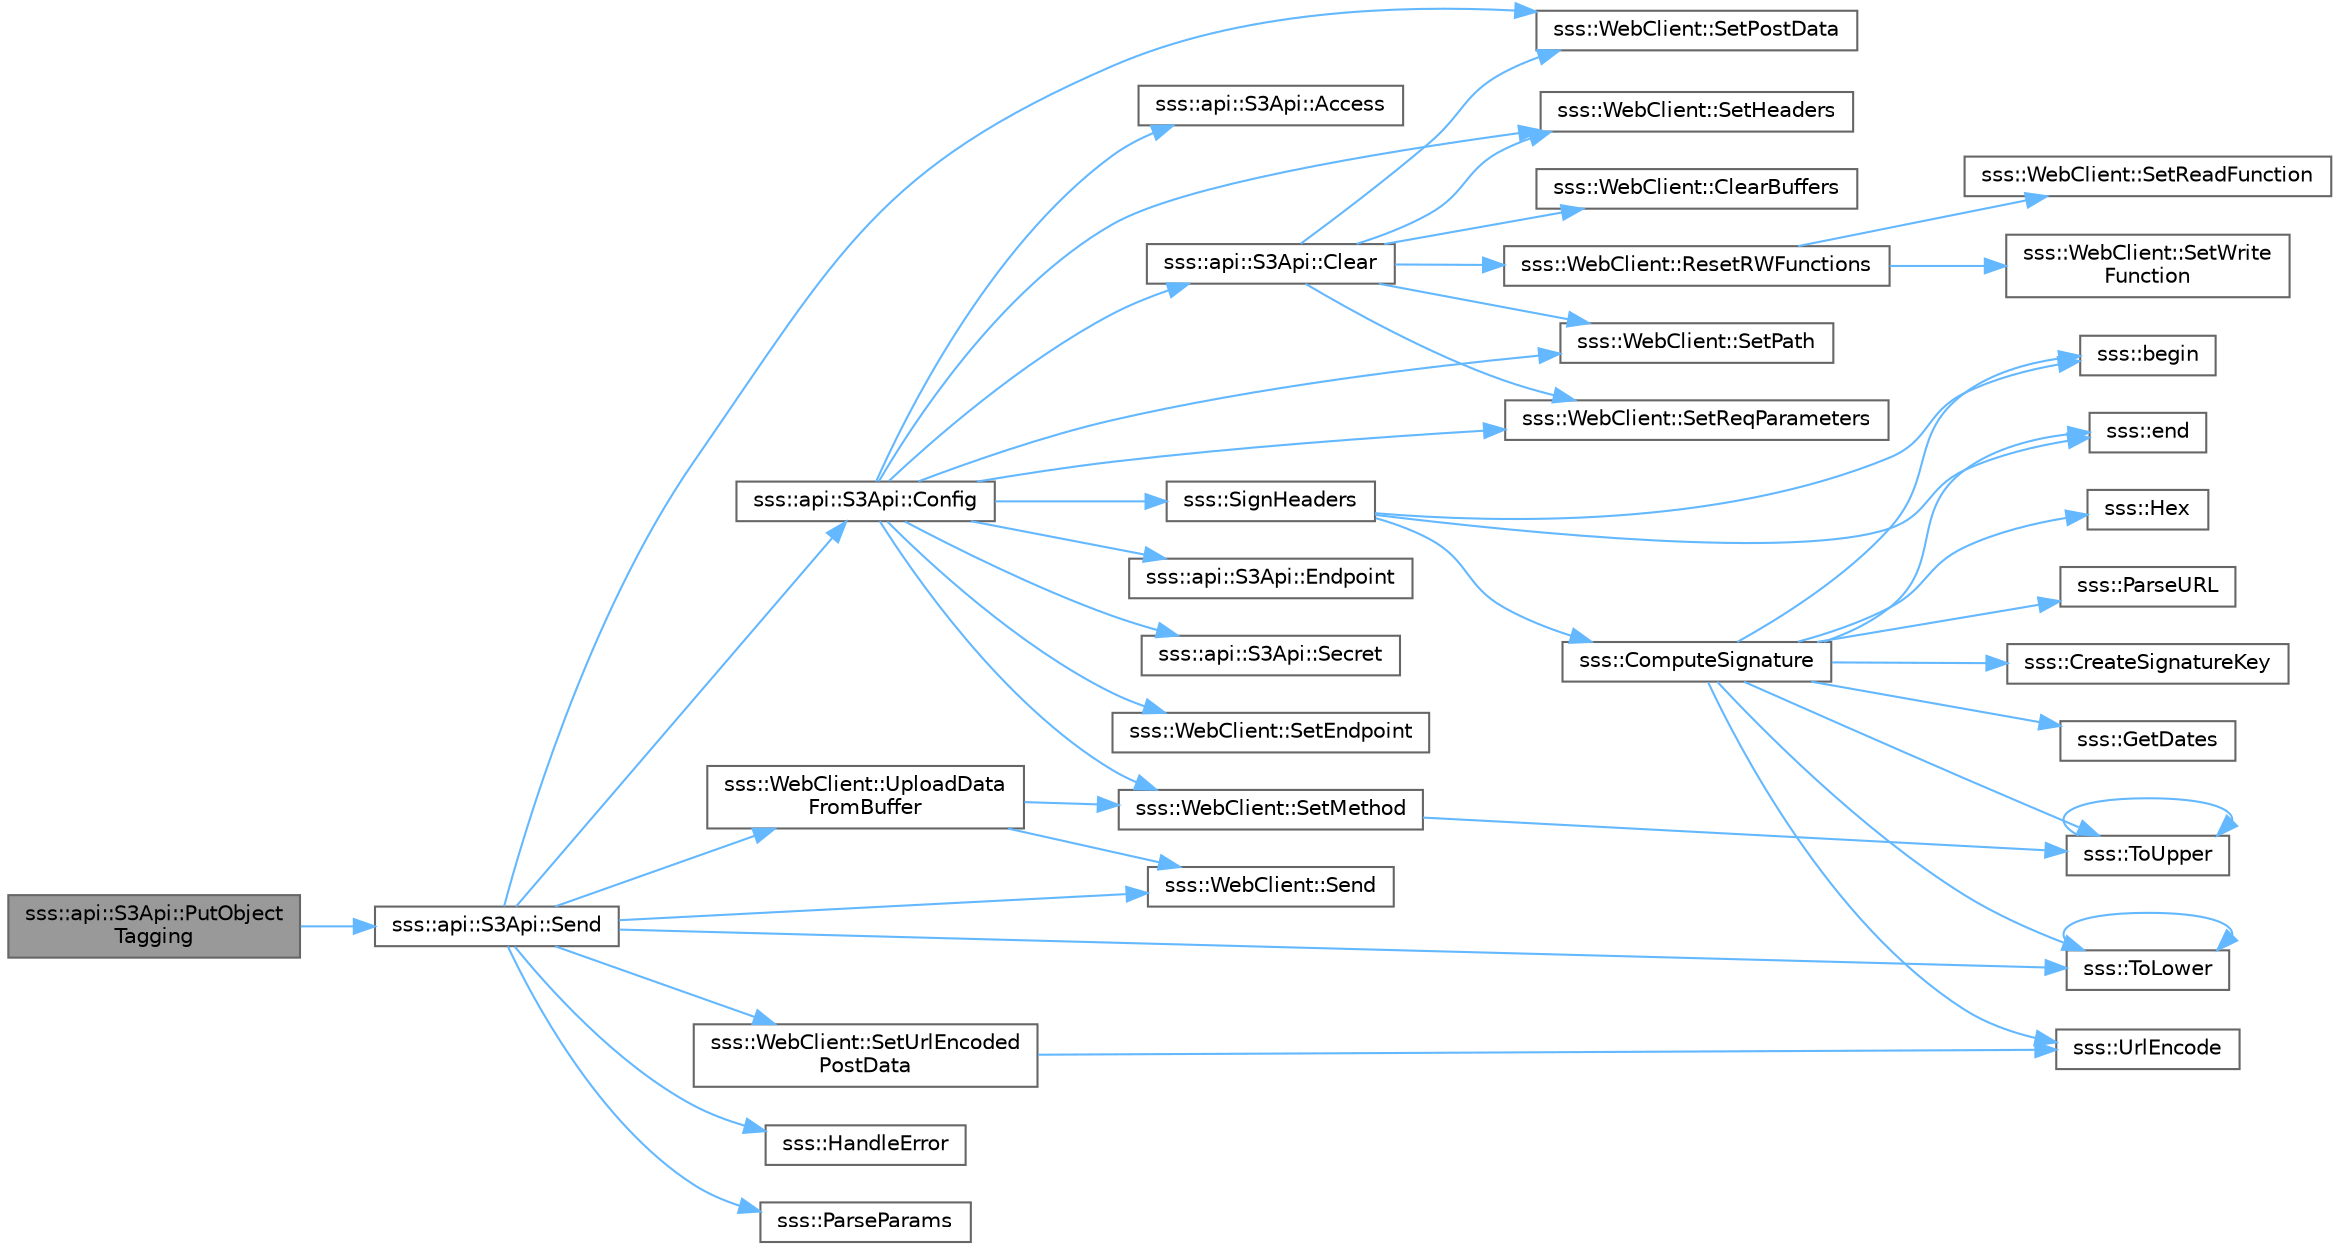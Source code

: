 digraph "sss::api::S3Api::PutObjectTagging"
{
 // INTERACTIVE_SVG=YES
 // LATEX_PDF_SIZE
  bgcolor="transparent";
  edge [fontname=Helvetica,fontsize=10,labelfontname=Helvetica,labelfontsize=10];
  node [fontname=Helvetica,fontsize=10,shape=box,height=0.2,width=0.4];
  rankdir="LR";
  Node1 [id="Node000001",label="sss::api::S3Api::PutObject\lTagging",height=0.2,width=0.4,color="gray40", fillcolor="grey60", style="filled", fontcolor="black",tooltip="Set object tags."];
  Node1 -> Node2 [id="edge1_Node000001_Node000002",color="steelblue1",style="solid",tooltip=" "];
  Node2 [id="Node000002",label="sss::api::S3Api::Send",height=0.2,width=0.4,color="grey40", fillcolor="white", style="filled",URL="$classsss_1_1api_1_1S3Api.html#ad09581bf28c4bbbcbb71b329959ec1ae",tooltip="Send request."];
  Node2 -> Node3 [id="edge2_Node000002_Node000003",color="steelblue1",style="solid",tooltip=" "];
  Node3 [id="Node000003",label="sss::api::S3Api::Config",height=0.2,width=0.4,color="grey40", fillcolor="white", style="filled",URL="$classsss_1_1api_1_1S3Api.html#a840772746fbb0a79c161037da7b24a31",tooltip="Configure instance."];
  Node3 -> Node4 [id="edge3_Node000003_Node000004",color="steelblue1",style="solid",tooltip=" "];
  Node4 [id="Node000004",label="sss::api::S3Api::Access",height=0.2,width=0.4,color="grey40", fillcolor="white", style="filled",URL="$classsss_1_1api_1_1S3Api.html#aea9741d60e74775ccd4de1c2c58f64fa",tooltip=" "];
  Node3 -> Node5 [id="edge4_Node000003_Node000005",color="steelblue1",style="solid",tooltip=" "];
  Node5 [id="Node000005",label="sss::api::S3Api::Clear",height=0.2,width=0.4,color="grey40", fillcolor="white", style="filled",URL="$classsss_1_1api_1_1S3Api.html#a3718745d3b940462ae9f3b78f773b3a6",tooltip="Clear data and reset read and write functions."];
  Node5 -> Node6 [id="edge5_Node000005_Node000006",color="steelblue1",style="solid",tooltip=" "];
  Node6 [id="Node000006",label="sss::WebClient::ClearBuffers",height=0.2,width=0.4,color="grey40", fillcolor="white", style="filled",URL="$classsss_1_1WebClient.html#a381f5715b7a2f19a0d4414d278874bae",tooltip="Clear internal buffers."];
  Node5 -> Node7 [id="edge6_Node000005_Node000007",color="steelblue1",style="solid",tooltip=" "];
  Node7 [id="Node000007",label="sss::WebClient::ResetRWFunctions",height=0.2,width=0.4,color="grey40", fillcolor="white", style="filled",URL="$classsss_1_1WebClient.html#a96837f149bb473853a6523d096a25c56",tooltip="Reset read/write functions to default."];
  Node7 -> Node8 [id="edge7_Node000007_Node000008",color="steelblue1",style="solid",tooltip=" "];
  Node8 [id="Node000008",label="sss::WebClient::SetReadFunction",height=0.2,width=0.4,color="grey40", fillcolor="white", style="filled",URL="$classsss_1_1WebClient.html#a88dbcc61562e84aa9ebf1eabf887ac28",tooltip=" "];
  Node7 -> Node9 [id="edge8_Node000007_Node000009",color="steelblue1",style="solid",tooltip=" "];
  Node9 [id="Node000009",label="sss::WebClient::SetWrite\lFunction",height=0.2,width=0.4,color="grey40", fillcolor="white", style="filled",URL="$classsss_1_1WebClient.html#a002876073b3869a9b9a9d709d14f1d7e",tooltip=" "];
  Node5 -> Node10 [id="edge9_Node000005_Node000010",color="steelblue1",style="solid",tooltip=" "];
  Node10 [id="Node000010",label="sss::WebClient::SetHeaders",height=0.2,width=0.4,color="grey40", fillcolor="white", style="filled",URL="$classsss_1_1WebClient.html#a75890c14fbe4a4bbac61718a4f3c064d",tooltip=" "];
  Node5 -> Node11 [id="edge10_Node000005_Node000011",color="steelblue1",style="solid",tooltip=" "];
  Node11 [id="Node000011",label="sss::WebClient::SetPath",height=0.2,width=0.4,color="grey40", fillcolor="white", style="filled",URL="$classsss_1_1WebClient.html#a12b5db6b8c667024557ab58059d39994",tooltip=" "];
  Node5 -> Node12 [id="edge11_Node000005_Node000012",color="steelblue1",style="solid",tooltip=" "];
  Node12 [id="Node000012",label="sss::WebClient::SetPostData",height=0.2,width=0.4,color="grey40", fillcolor="white", style="filled",URL="$classsss_1_1WebClient.html#a51ce0ecf6487b6a43072643fe4f4cb4e",tooltip=" "];
  Node5 -> Node13 [id="edge12_Node000005_Node000013",color="steelblue1",style="solid",tooltip=" "];
  Node13 [id="Node000013",label="sss::WebClient::SetReqParameters",height=0.2,width=0.4,color="grey40", fillcolor="white", style="filled",URL="$classsss_1_1WebClient.html#a9bf978d95b79728f6d60fc2bdb4fe546",tooltip=" "];
  Node3 -> Node14 [id="edge13_Node000003_Node000014",color="steelblue1",style="solid",tooltip=" "];
  Node14 [id="Node000014",label="sss::api::S3Api::Endpoint",height=0.2,width=0.4,color="grey40", fillcolor="white", style="filled",URL="$classsss_1_1api_1_1S3Api.html#a25a999d87c121627166fc0a896f536c7",tooltip=" "];
  Node3 -> Node15 [id="edge14_Node000003_Node000015",color="steelblue1",style="solid",tooltip=" "];
  Node15 [id="Node000015",label="sss::api::S3Api::Secret",height=0.2,width=0.4,color="grey40", fillcolor="white", style="filled",URL="$classsss_1_1api_1_1S3Api.html#a6f518c16679e99f119966b36ac28463f",tooltip=" "];
  Node3 -> Node16 [id="edge15_Node000003_Node000016",color="steelblue1",style="solid",tooltip=" "];
  Node16 [id="Node000016",label="sss::WebClient::SetEndpoint",height=0.2,width=0.4,color="grey40", fillcolor="white", style="filled",URL="$classsss_1_1WebClient.html#afc3b7a92568fbb1ea447918920ca266e",tooltip="Set endpoint: <proto>://<server>:<port>"];
  Node3 -> Node10 [id="edge16_Node000003_Node000010",color="steelblue1",style="solid",tooltip=" "];
  Node3 -> Node17 [id="edge17_Node000003_Node000017",color="steelblue1",style="solid",tooltip=" "];
  Node17 [id="Node000017",label="sss::WebClient::SetMethod",height=0.2,width=0.4,color="grey40", fillcolor="white", style="filled",URL="$classsss_1_1WebClient.html#af6233ffd7b294e1e7e606e838dd44e9e",tooltip=" "];
  Node17 -> Node18 [id="edge18_Node000017_Node000018",color="steelblue1",style="solid",tooltip=" "];
  Node18 [id="Node000018",label="sss::ToUpper",height=0.2,width=0.4,color="grey40", fillcolor="white", style="filled",URL="$lib_2include_2utility_8h.html#ae153c064d6f1beda845702f67605b20e",tooltip=" "];
  Node18 -> Node18 [id="edge19_Node000018_Node000018",color="steelblue1",style="solid",tooltip=" "];
  Node3 -> Node11 [id="edge20_Node000003_Node000011",color="steelblue1",style="solid",tooltip=" "];
  Node3 -> Node13 [id="edge21_Node000003_Node000013",color="steelblue1",style="solid",tooltip=" "];
  Node3 -> Node19 [id="edge22_Node000003_Node000019",color="steelblue1",style="solid",tooltip=" "];
  Node19 [id="Node000019",label="sss::SignHeaders",height=0.2,width=0.4,color="grey40", fillcolor="white", style="filled",URL="$group__Sign.html#ga3ae8e18ef70752b7369fca66c40c526b",tooltip="Sign headers."];
  Node19 -> Node20 [id="edge23_Node000019_Node000020",color="steelblue1",style="solid",tooltip=" "];
  Node20 [id="Node000020",label="sss::begin",height=0.2,width=0.4,color="grey40", fillcolor="white", style="filled",URL="$group__Ranges.html#ga0aa7f3b15d2ebf9b597a1b5ba38ae8ac",tooltip="return iterator at start position"];
  Node19 -> Node21 [id="edge24_Node000019_Node000021",color="steelblue1",style="solid",tooltip=" "];
  Node21 [id="Node000021",label="sss::ComputeSignature",height=0.2,width=0.4,color="grey40", fillcolor="white", style="filled",URL="$group__Sign.html#ga532598da479904609d6c02e4c2a1311a",tooltip="Compute signature."];
  Node21 -> Node20 [id="edge25_Node000021_Node000020",color="steelblue1",style="solid",tooltip=" "];
  Node21 -> Node22 [id="edge26_Node000021_Node000022",color="steelblue1",style="solid",tooltip=" "];
  Node22 [id="Node000022",label="sss::CreateSignatureKey",height=0.2,width=0.4,color="grey40", fillcolor="white", style="filled",URL="$group__Internal.html#ga74c69f25ce04876e114759c0023b2a12",tooltip=" "];
  Node21 -> Node23 [id="edge27_Node000021_Node000023",color="steelblue1",style="solid",tooltip=" "];
  Node23 [id="Node000023",label="sss::end",height=0.2,width=0.4,color="grey40", fillcolor="white", style="filled",URL="$group__Ranges.html#ga4f73053571587e79eb3db628f5e6ef99",tooltip="return iterator at end position"];
  Node21 -> Node24 [id="edge28_Node000021_Node000024",color="steelblue1",style="solid",tooltip=" "];
  Node24 [id="Node000024",label="sss::GetDates",height=0.2,width=0.4,color="grey40", fillcolor="white", style="filled",URL="$group__Internal.html#ga50353a351a93b1213dc4e5211c767d85",tooltip=" "];
  Node21 -> Node25 [id="edge29_Node000021_Node000025",color="steelblue1",style="solid",tooltip=" "];
  Node25 [id="Node000025",label="sss::Hex",height=0.2,width=0.4,color="grey40", fillcolor="white", style="filled",URL="$group__Internal.html#ga990dfaae4abc6bf20a28f9772b7bcd16",tooltip="Byte to hex string conversion."];
  Node21 -> Node26 [id="edge30_Node000021_Node000026",color="steelblue1",style="solid",tooltip=" "];
  Node26 [id="Node000026",label="sss::ParseURL",height=0.2,width=0.4,color="grey40", fillcolor="white", style="filled",URL="$group__Internal.html#ga7160aa316f2c6633467b47588263c690",tooltip=" "];
  Node21 -> Node27 [id="edge31_Node000021_Node000027",color="steelblue1",style="solid",tooltip=" "];
  Node27 [id="Node000027",label="sss::ToLower",height=0.2,width=0.4,color="grey40", fillcolor="white", style="filled",URL="$lib_2include_2utility_8h.html#ab314781bb3f053ef5325b50f3a1b74f8",tooltip=" "];
  Node27 -> Node27 [id="edge32_Node000027_Node000027",color="steelblue1",style="solid",tooltip=" "];
  Node21 -> Node18 [id="edge33_Node000021_Node000018",color="steelblue1",style="solid",tooltip=" "];
  Node21 -> Node28 [id="edge34_Node000021_Node000028",color="steelblue1",style="solid",tooltip=" "];
  Node28 [id="Node000028",label="sss::UrlEncode",height=0.2,width=0.4,color="grey40", fillcolor="white", style="filled",URL="$group__Internal.html#ga0f079ace8729714b3949eabe22f228c9",tooltip=" "];
  Node19 -> Node23 [id="edge35_Node000019_Node000023",color="steelblue1",style="solid",tooltip=" "];
  Node2 -> Node29 [id="edge36_Node000002_Node000029",color="steelblue1",style="solid",tooltip=" "];
  Node29 [id="Node000029",label="sss::HandleError",height=0.2,width=0.4,color="grey40", fillcolor="white", style="filled",URL="$group__ErrorHandling.html#ga781648957bfce0bbc86cbdbff94e28a6",tooltip="handle errors when sending request receiving an 400 response"];
  Node2 -> Node30 [id="edge37_Node000002_Node000030",color="steelblue1",style="solid",tooltip=" "];
  Node30 [id="Node000030",label="sss::ParseParams",height=0.2,width=0.4,color="grey40", fillcolor="white", style="filled",URL="$group__Internal.html#ga2b8b08c2a4994a87377d83ccfa9a6a53",tooltip=" "];
  Node2 -> Node31 [id="edge38_Node000002_Node000031",color="steelblue1",style="solid",tooltip=" "];
  Node31 [id="Node000031",label="sss::WebClient::Send",height=0.2,width=0.4,color="grey40", fillcolor="white", style="filled",URL="$classsss_1_1WebClient.html#aa1d7484f0e09242ce53b24f9648ce50e",tooltip=" "];
  Node2 -> Node12 [id="edge39_Node000002_Node000012",color="steelblue1",style="solid",tooltip=" "];
  Node2 -> Node32 [id="edge40_Node000002_Node000032",color="steelblue1",style="solid",tooltip=" "];
  Node32 [id="Node000032",label="sss::WebClient::SetUrlEncoded\lPostData",height=0.2,width=0.4,color="grey40", fillcolor="white", style="filled",URL="$classsss_1_1WebClient.html#a7dfd984b33a29686fb0355b65b620e99",tooltip=" "];
  Node32 -> Node28 [id="edge41_Node000032_Node000028",color="steelblue1",style="solid",tooltip=" "];
  Node2 -> Node27 [id="edge42_Node000002_Node000027",color="steelblue1",style="solid",tooltip=" "];
  Node2 -> Node33 [id="edge43_Node000002_Node000033",color="steelblue1",style="solid",tooltip=" "];
  Node33 [id="Node000033",label="sss::WebClient::UploadData\lFromBuffer",height=0.2,width=0.4,color="grey40", fillcolor="white", style="filled",URL="$classsss_1_1WebClient.html#ae7b1f77bd4ae44585f2d49ea493bdcc5",tooltip="Upload data from memory buffer."];
  Node33 -> Node31 [id="edge44_Node000033_Node000031",color="steelblue1",style="solid",tooltip=" "];
  Node33 -> Node17 [id="edge45_Node000033_Node000017",color="steelblue1",style="solid",tooltip=" "];
}
